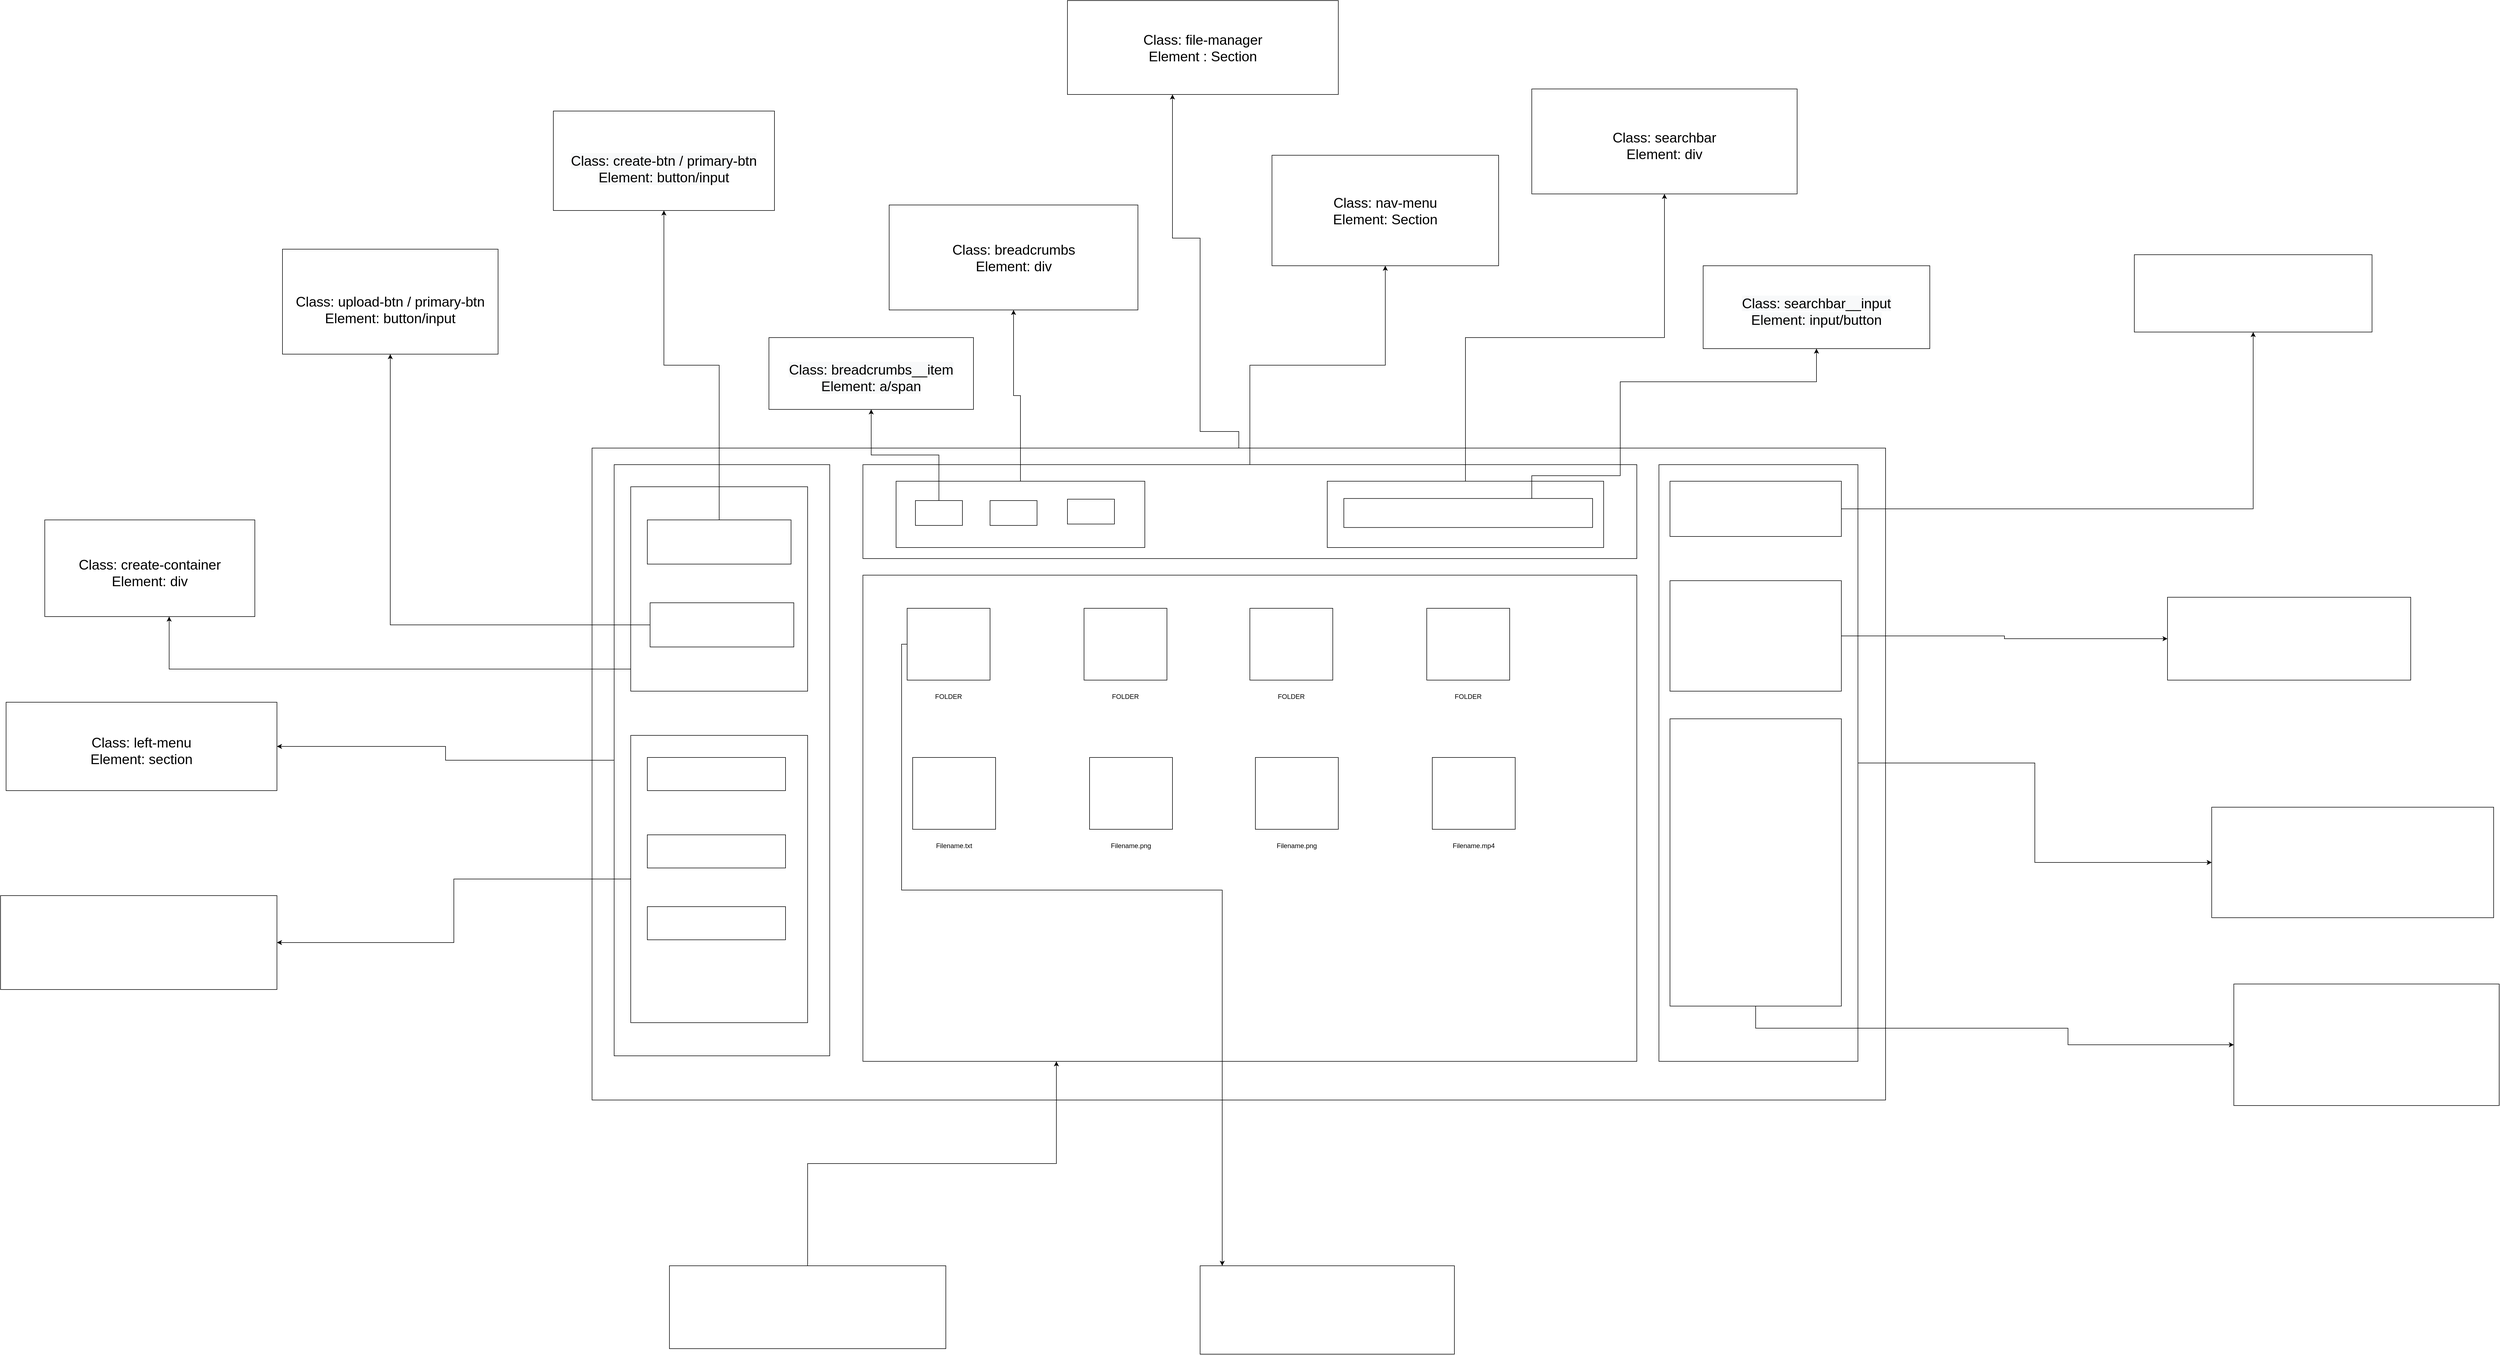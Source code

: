 <mxfile version="18.1.3" type="github">
  <diagram id="mF-xVMla_FzBH1kv6Dqd" name="Page-1">
    <mxGraphModel dx="9191" dy="6950" grid="1" gridSize="10" guides="1" tooltips="1" connect="1" arrows="1" fold="1" page="1" pageScale="1" pageWidth="3300" pageHeight="4681" math="0" shadow="0">
      <root>
        <mxCell id="0" />
        <mxCell id="1" parent="0" />
        <mxCell id="PElz7vEtqk01Eh3gNN9_-1" value="" style="rounded=0;whiteSpace=wrap;html=1;" vertex="1" parent="1">
          <mxGeometry x="660" y="310" width="2340" height="1180" as="geometry" />
        </mxCell>
        <mxCell id="PElz7vEtqk01Eh3gNN9_-43" value="" style="edgeStyle=orthogonalEdgeStyle;rounded=0;orthogonalLoop=1;jettySize=auto;html=1;" edge="1" parent="1" source="PElz7vEtqk01Eh3gNN9_-2" target="PElz7vEtqk01Eh3gNN9_-42">
          <mxGeometry relative="1" as="geometry" />
        </mxCell>
        <mxCell id="PElz7vEtqk01Eh3gNN9_-2" value="" style="rounded=0;whiteSpace=wrap;html=1;" vertex="1" parent="1">
          <mxGeometry x="700" y="340" width="390" height="1070" as="geometry" />
        </mxCell>
        <mxCell id="PElz7vEtqk01Eh3gNN9_-55" value="" style="edgeStyle=orthogonalEdgeStyle;rounded=0;orthogonalLoop=1;jettySize=auto;html=1;" edge="1" parent="1" source="PElz7vEtqk01Eh3gNN9_-3" target="PElz7vEtqk01Eh3gNN9_-54">
          <mxGeometry relative="1" as="geometry" />
        </mxCell>
        <mxCell id="PElz7vEtqk01Eh3gNN9_-72" value="" style="edgeStyle=orthogonalEdgeStyle;rounded=0;orthogonalLoop=1;jettySize=auto;html=1;exitX=0.5;exitY=0;exitDx=0;exitDy=0;" edge="1" parent="1" source="PElz7vEtqk01Eh3gNN9_-1" target="PElz7vEtqk01Eh3gNN9_-71">
          <mxGeometry relative="1" as="geometry">
            <Array as="points">
              <mxPoint x="1830" y="280" />
              <mxPoint x="1760" y="280" />
              <mxPoint x="1760" y="-70" />
              <mxPoint x="1710" y="-70" />
            </Array>
          </mxGeometry>
        </mxCell>
        <mxCell id="PElz7vEtqk01Eh3gNN9_-3" value="" style="rounded=0;whiteSpace=wrap;html=1;" vertex="1" parent="1">
          <mxGeometry x="1150" y="340" width="1400" height="170" as="geometry" />
        </mxCell>
        <mxCell id="PElz7vEtqk01Eh3gNN9_-59" value="" style="edgeStyle=orthogonalEdgeStyle;rounded=0;orthogonalLoop=1;jettySize=auto;html=1;" edge="1" parent="1" source="PElz7vEtqk01Eh3gNN9_-4" target="PElz7vEtqk01Eh3gNN9_-58">
          <mxGeometry relative="1" as="geometry" />
        </mxCell>
        <mxCell id="PElz7vEtqk01Eh3gNN9_-4" value="" style="rounded=0;whiteSpace=wrap;html=1;" vertex="1" parent="1">
          <mxGeometry x="2590" y="340" width="360" height="1080" as="geometry" />
        </mxCell>
        <mxCell id="PElz7vEtqk01Eh3gNN9_-5" value="" style="rounded=0;whiteSpace=wrap;html=1;" vertex="1" parent="1">
          <mxGeometry x="1150" y="540" width="1400" height="880" as="geometry" />
        </mxCell>
        <mxCell id="PElz7vEtqk01Eh3gNN9_-69" value="" style="edgeStyle=orthogonalEdgeStyle;rounded=0;orthogonalLoop=1;jettySize=auto;html=1;" edge="1" parent="1" source="PElz7vEtqk01Eh3gNN9_-6" target="PElz7vEtqk01Eh3gNN9_-68">
          <mxGeometry relative="1" as="geometry">
            <Array as="points">
              <mxPoint x="1220" y="665" />
              <mxPoint x="1220" y="1110" />
              <mxPoint x="1800" y="1110" />
            </Array>
          </mxGeometry>
        </mxCell>
        <mxCell id="PElz7vEtqk01Eh3gNN9_-6" value="" style="rounded=0;whiteSpace=wrap;html=1;" vertex="1" parent="1">
          <mxGeometry x="1230" y="600" width="150" height="130" as="geometry" />
        </mxCell>
        <mxCell id="PElz7vEtqk01Eh3gNN9_-14" value="FOLDER" style="text;html=1;strokeColor=none;fillColor=none;align=center;verticalAlign=middle;whiteSpace=wrap;rounded=0;" vertex="1" parent="1">
          <mxGeometry x="1230" y="740" width="150" height="40" as="geometry" />
        </mxCell>
        <mxCell id="PElz7vEtqk01Eh3gNN9_-15" value="" style="rounded=0;whiteSpace=wrap;html=1;" vertex="1" parent="1">
          <mxGeometry x="1550" y="600" width="150" height="130" as="geometry" />
        </mxCell>
        <mxCell id="PElz7vEtqk01Eh3gNN9_-16" value="FOLDER" style="text;html=1;strokeColor=none;fillColor=none;align=center;verticalAlign=middle;whiteSpace=wrap;rounded=0;" vertex="1" parent="1">
          <mxGeometry x="1550" y="740" width="150" height="40" as="geometry" />
        </mxCell>
        <mxCell id="PElz7vEtqk01Eh3gNN9_-17" value="" style="rounded=0;whiteSpace=wrap;html=1;" vertex="1" parent="1">
          <mxGeometry x="1850" y="600" width="150" height="130" as="geometry" />
        </mxCell>
        <mxCell id="PElz7vEtqk01Eh3gNN9_-18" value="FOLDER" style="text;html=1;strokeColor=none;fillColor=none;align=center;verticalAlign=middle;whiteSpace=wrap;rounded=0;" vertex="1" parent="1">
          <mxGeometry x="1850" y="740" width="150" height="40" as="geometry" />
        </mxCell>
        <mxCell id="PElz7vEtqk01Eh3gNN9_-19" value="" style="rounded=0;whiteSpace=wrap;html=1;" vertex="1" parent="1">
          <mxGeometry x="2170" y="600" width="150" height="130" as="geometry" />
        </mxCell>
        <mxCell id="PElz7vEtqk01Eh3gNN9_-20" value="FOLDER" style="text;html=1;strokeColor=none;fillColor=none;align=center;verticalAlign=middle;whiteSpace=wrap;rounded=0;" vertex="1" parent="1">
          <mxGeometry x="2170" y="740" width="150" height="40" as="geometry" />
        </mxCell>
        <mxCell id="PElz7vEtqk01Eh3gNN9_-21" value="" style="rounded=0;whiteSpace=wrap;html=1;" vertex="1" parent="1">
          <mxGeometry x="1240" y="870" width="150" height="130" as="geometry" />
        </mxCell>
        <mxCell id="PElz7vEtqk01Eh3gNN9_-22" value="Filename.txt" style="text;html=1;strokeColor=none;fillColor=none;align=center;verticalAlign=middle;whiteSpace=wrap;rounded=0;" vertex="1" parent="1">
          <mxGeometry x="1240" y="1010" width="150" height="40" as="geometry" />
        </mxCell>
        <mxCell id="PElz7vEtqk01Eh3gNN9_-23" value="" style="rounded=0;whiteSpace=wrap;html=1;" vertex="1" parent="1">
          <mxGeometry x="1560" y="870" width="150" height="130" as="geometry" />
        </mxCell>
        <mxCell id="PElz7vEtqk01Eh3gNN9_-24" value="Filename.png" style="text;html=1;strokeColor=none;fillColor=none;align=center;verticalAlign=middle;whiteSpace=wrap;rounded=0;" vertex="1" parent="1">
          <mxGeometry x="1560" y="1010" width="150" height="40" as="geometry" />
        </mxCell>
        <mxCell id="PElz7vEtqk01Eh3gNN9_-25" value="" style="rounded=0;whiteSpace=wrap;html=1;" vertex="1" parent="1">
          <mxGeometry x="1860" y="870" width="150" height="130" as="geometry" />
        </mxCell>
        <mxCell id="PElz7vEtqk01Eh3gNN9_-26" value="Filename.png" style="text;html=1;strokeColor=none;fillColor=none;align=center;verticalAlign=middle;whiteSpace=wrap;rounded=0;" vertex="1" parent="1">
          <mxGeometry x="1860" y="1010" width="150" height="40" as="geometry" />
        </mxCell>
        <mxCell id="PElz7vEtqk01Eh3gNN9_-27" value="" style="rounded=0;whiteSpace=wrap;html=1;" vertex="1" parent="1">
          <mxGeometry x="2180" y="870" width="150" height="130" as="geometry" />
        </mxCell>
        <mxCell id="PElz7vEtqk01Eh3gNN9_-28" value="Filename.mp4" style="text;html=1;strokeColor=none;fillColor=none;align=center;verticalAlign=middle;whiteSpace=wrap;rounded=0;" vertex="1" parent="1">
          <mxGeometry x="2180" y="1010" width="150" height="40" as="geometry" />
        </mxCell>
        <mxCell id="PElz7vEtqk01Eh3gNN9_-53" value="" style="edgeStyle=orthogonalEdgeStyle;rounded=0;orthogonalLoop=1;jettySize=auto;html=1;" edge="1" parent="1" source="PElz7vEtqk01Eh3gNN9_-30" target="PElz7vEtqk01Eh3gNN9_-52">
          <mxGeometry relative="1" as="geometry" />
        </mxCell>
        <mxCell id="PElz7vEtqk01Eh3gNN9_-30" value="" style="rounded=0;whiteSpace=wrap;html=1;" vertex="1" parent="1">
          <mxGeometry x="1210" y="370" width="450" height="120" as="geometry" />
        </mxCell>
        <mxCell id="PElz7vEtqk01Eh3gNN9_-57" value="" style="edgeStyle=orthogonalEdgeStyle;rounded=0;orthogonalLoop=1;jettySize=auto;html=1;" edge="1" parent="1" source="PElz7vEtqk01Eh3gNN9_-31" target="PElz7vEtqk01Eh3gNN9_-56">
          <mxGeometry relative="1" as="geometry" />
        </mxCell>
        <mxCell id="PElz7vEtqk01Eh3gNN9_-31" value="" style="rounded=0;whiteSpace=wrap;html=1;" vertex="1" parent="1">
          <mxGeometry x="1990" y="370" width="500" height="120" as="geometry" />
        </mxCell>
        <mxCell id="PElz7vEtqk01Eh3gNN9_-45" value="" style="edgeStyle=orthogonalEdgeStyle;rounded=0;orthogonalLoop=1;jettySize=auto;html=1;" edge="1" parent="1" source="PElz7vEtqk01Eh3gNN9_-32" target="PElz7vEtqk01Eh3gNN9_-44">
          <mxGeometry relative="1" as="geometry">
            <Array as="points">
              <mxPoint x="-105" y="710" />
            </Array>
          </mxGeometry>
        </mxCell>
        <mxCell id="PElz7vEtqk01Eh3gNN9_-32" value="" style="rounded=0;whiteSpace=wrap;html=1;" vertex="1" parent="1">
          <mxGeometry x="730" y="380" width="320" height="370" as="geometry" />
        </mxCell>
        <mxCell id="PElz7vEtqk01Eh3gNN9_-47" value="" style="edgeStyle=orthogonalEdgeStyle;rounded=0;orthogonalLoop=1;jettySize=auto;html=1;" edge="1" parent="1" source="PElz7vEtqk01Eh3gNN9_-33" target="PElz7vEtqk01Eh3gNN9_-46">
          <mxGeometry relative="1" as="geometry" />
        </mxCell>
        <mxCell id="PElz7vEtqk01Eh3gNN9_-33" value="" style="rounded=0;whiteSpace=wrap;html=1;" vertex="1" parent="1">
          <mxGeometry x="730" y="830" width="320" height="520" as="geometry" />
        </mxCell>
        <mxCell id="PElz7vEtqk01Eh3gNN9_-61" value="" style="edgeStyle=orthogonalEdgeStyle;rounded=0;orthogonalLoop=1;jettySize=auto;html=1;" edge="1" parent="1" source="PElz7vEtqk01Eh3gNN9_-34" target="PElz7vEtqk01Eh3gNN9_-60">
          <mxGeometry relative="1" as="geometry" />
        </mxCell>
        <mxCell id="PElz7vEtqk01Eh3gNN9_-34" value="" style="rounded=0;whiteSpace=wrap;html=1;" vertex="1" parent="1">
          <mxGeometry x="2610" y="370" width="310" height="100" as="geometry" />
        </mxCell>
        <mxCell id="PElz7vEtqk01Eh3gNN9_-63" value="" style="edgeStyle=orthogonalEdgeStyle;rounded=0;orthogonalLoop=1;jettySize=auto;html=1;" edge="1" parent="1" source="PElz7vEtqk01Eh3gNN9_-35" target="PElz7vEtqk01Eh3gNN9_-62">
          <mxGeometry relative="1" as="geometry" />
        </mxCell>
        <mxCell id="PElz7vEtqk01Eh3gNN9_-35" value="" style="rounded=0;whiteSpace=wrap;html=1;" vertex="1" parent="1">
          <mxGeometry x="2610" y="550" width="310" height="200" as="geometry" />
        </mxCell>
        <mxCell id="PElz7vEtqk01Eh3gNN9_-65" value="" style="edgeStyle=orthogonalEdgeStyle;rounded=0;orthogonalLoop=1;jettySize=auto;html=1;" edge="1" parent="1" source="PElz7vEtqk01Eh3gNN9_-36" target="PElz7vEtqk01Eh3gNN9_-64">
          <mxGeometry relative="1" as="geometry">
            <Array as="points">
              <mxPoint x="2765" y="1360" />
              <mxPoint x="3330" y="1360" />
            </Array>
          </mxGeometry>
        </mxCell>
        <mxCell id="PElz7vEtqk01Eh3gNN9_-36" value="" style="rounded=0;whiteSpace=wrap;html=1;" vertex="1" parent="1">
          <mxGeometry x="2610" y="800" width="310" height="520" as="geometry" />
        </mxCell>
        <mxCell id="PElz7vEtqk01Eh3gNN9_-37" value="" style="rounded=0;whiteSpace=wrap;html=1;" vertex="1" parent="1">
          <mxGeometry x="760" y="870" width="250" height="60" as="geometry" />
        </mxCell>
        <mxCell id="PElz7vEtqk01Eh3gNN9_-38" value="" style="rounded=0;whiteSpace=wrap;html=1;" vertex="1" parent="1">
          <mxGeometry x="760" y="1010" width="250" height="60" as="geometry" />
        </mxCell>
        <mxCell id="PElz7vEtqk01Eh3gNN9_-39" value="" style="rounded=0;whiteSpace=wrap;html=1;" vertex="1" parent="1">
          <mxGeometry x="760" y="1140" width="250" height="60" as="geometry" />
        </mxCell>
        <mxCell id="PElz7vEtqk01Eh3gNN9_-49" value="" style="edgeStyle=orthogonalEdgeStyle;rounded=0;orthogonalLoop=1;jettySize=auto;html=1;" edge="1" parent="1" source="PElz7vEtqk01Eh3gNN9_-40" target="PElz7vEtqk01Eh3gNN9_-48">
          <mxGeometry relative="1" as="geometry" />
        </mxCell>
        <mxCell id="PElz7vEtqk01Eh3gNN9_-40" value="" style="rounded=0;whiteSpace=wrap;html=1;" vertex="1" parent="1">
          <mxGeometry x="760" y="440" width="260" height="80" as="geometry" />
        </mxCell>
        <mxCell id="PElz7vEtqk01Eh3gNN9_-51" value="" style="edgeStyle=orthogonalEdgeStyle;rounded=0;orthogonalLoop=1;jettySize=auto;html=1;" edge="1" parent="1" source="PElz7vEtqk01Eh3gNN9_-41" target="PElz7vEtqk01Eh3gNN9_-50">
          <mxGeometry relative="1" as="geometry" />
        </mxCell>
        <mxCell id="PElz7vEtqk01Eh3gNN9_-41" value="" style="rounded=0;whiteSpace=wrap;html=1;" vertex="1" parent="1">
          <mxGeometry x="765" y="590" width="260" height="80" as="geometry" />
        </mxCell>
        <mxCell id="PElz7vEtqk01Eh3gNN9_-42" value="&lt;br style=&quot;&quot;&gt;&lt;span style=&quot;font-size: 25px;&quot;&gt;Class: left-menu&lt;/span&gt;&lt;br style=&quot;font-size: 25px;&quot;&gt;&lt;span style=&quot;font-size: 25px;&quot;&gt;Element: section&lt;/span&gt;" style="whiteSpace=wrap;html=1;rounded=0;" vertex="1" parent="1">
          <mxGeometry x="-400" y="770" width="490" height="160" as="geometry" />
        </mxCell>
        <mxCell id="PElz7vEtqk01Eh3gNN9_-44" value="&lt;br style=&quot;&quot;&gt;&lt;span style=&quot;font-size: 25px;&quot;&gt;Class: create-container&lt;/span&gt;&lt;br style=&quot;font-size: 25px;&quot;&gt;&lt;span style=&quot;font-size: 25px;&quot;&gt;Element: div&lt;/span&gt;" style="whiteSpace=wrap;html=1;rounded=0;" vertex="1" parent="1">
          <mxGeometry x="-330" y="440" width="380" height="175" as="geometry" />
        </mxCell>
        <mxCell id="PElz7vEtqk01Eh3gNN9_-46" value="" style="whiteSpace=wrap;html=1;rounded=0;" vertex="1" parent="1">
          <mxGeometry x="-410" y="1120" width="500" height="170" as="geometry" />
        </mxCell>
        <mxCell id="PElz7vEtqk01Eh3gNN9_-48" value="&lt;br&gt;&lt;br style=&quot;color: rgb(0, 0, 0); font-family: Helvetica; font-size: 12px; font-style: normal; font-variant-ligatures: normal; font-variant-caps: normal; font-weight: 400; letter-spacing: normal; orphans: 2; text-align: center; text-indent: 0px; text-transform: none; widows: 2; word-spacing: 0px; -webkit-text-stroke-width: 0px; background-color: rgb(248, 249, 250); text-decoration-thickness: initial; text-decoration-style: initial; text-decoration-color: initial;&quot;&gt;&lt;span style=&quot;color: rgb(0, 0, 0); font-family: Helvetica; font-style: normal; font-variant-ligatures: normal; font-variant-caps: normal; font-weight: 400; letter-spacing: normal; orphans: 2; text-align: center; text-indent: 0px; text-transform: none; widows: 2; word-spacing: 0px; -webkit-text-stroke-width: 0px; background-color: rgb(248, 249, 250); text-decoration-thickness: initial; text-decoration-style: initial; text-decoration-color: initial; font-size: 25px;&quot;&gt;Class: create-btn / primary-btn&lt;/span&gt;&lt;br style=&quot;color: rgb(0, 0, 0); font-family: Helvetica; font-style: normal; font-variant-ligatures: normal; font-variant-caps: normal; font-weight: 400; letter-spacing: normal; orphans: 2; text-align: center; text-indent: 0px; text-transform: none; widows: 2; word-spacing: 0px; -webkit-text-stroke-width: 0px; background-color: rgb(248, 249, 250); text-decoration-thickness: initial; text-decoration-style: initial; text-decoration-color: initial; font-size: 25px;&quot;&gt;&lt;span style=&quot;color: rgb(0, 0, 0); font-family: Helvetica; font-style: normal; font-variant-ligatures: normal; font-variant-caps: normal; font-weight: 400; letter-spacing: normal; orphans: 2; text-align: center; text-indent: 0px; text-transform: none; widows: 2; word-spacing: 0px; -webkit-text-stroke-width: 0px; background-color: rgb(248, 249, 250); text-decoration-thickness: initial; text-decoration-style: initial; text-decoration-color: initial; font-size: 25px;&quot;&gt;Element: button/input&lt;/span&gt;" style="whiteSpace=wrap;html=1;rounded=0;" vertex="1" parent="1">
          <mxGeometry x="590" y="-300" width="400" height="180" as="geometry" />
        </mxCell>
        <mxCell id="PElz7vEtqk01Eh3gNN9_-50" value="&lt;br style=&quot;&quot;&gt;&lt;br style=&quot;&quot;&gt;&lt;span style=&quot;font-size: 25px;&quot;&gt;Class: upload-btn / primary-btn&lt;/span&gt;&lt;br style=&quot;font-size: 25px;&quot;&gt;&lt;span style=&quot;font-size: 25px;&quot;&gt;Element: button/input&lt;/span&gt;" style="whiteSpace=wrap;html=1;rounded=0;" vertex="1" parent="1">
          <mxGeometry x="100" y="-50" width="390" height="190" as="geometry" />
        </mxCell>
        <mxCell id="PElz7vEtqk01Eh3gNN9_-52" value="&lt;span style=&quot;font-size: 25px;&quot;&gt;Class: breadcrumbs&lt;/span&gt;&lt;br style=&quot;font-size: 25px;&quot;&gt;&lt;span style=&quot;font-size: 25px;&quot;&gt;Element: div&lt;/span&gt;" style="whiteSpace=wrap;html=1;rounded=0;" vertex="1" parent="1">
          <mxGeometry x="1197.5" y="-130" width="450" height="190" as="geometry" />
        </mxCell>
        <mxCell id="PElz7vEtqk01Eh3gNN9_-54" value="&lt;font style=&quot;font-size: 25px;&quot;&gt;Class: nav-menu&lt;br&gt;Element: Section&lt;br&gt;&lt;/font&gt;" style="whiteSpace=wrap;html=1;rounded=0;" vertex="1" parent="1">
          <mxGeometry x="1890" y="-220" width="410" height="200" as="geometry" />
        </mxCell>
        <mxCell id="PElz7vEtqk01Eh3gNN9_-56" value="&lt;br&gt;&lt;span style=&quot;font-size: 25px;&quot;&gt;Class: searchbar&lt;/span&gt;&lt;br style=&quot;font-size: 25px;&quot;&gt;&lt;span style=&quot;font-size: 25px;&quot;&gt;Element: div&lt;/span&gt;" style="whiteSpace=wrap;html=1;rounded=0;" vertex="1" parent="1">
          <mxGeometry x="2360" y="-340" width="480" height="190" as="geometry" />
        </mxCell>
        <mxCell id="PElz7vEtqk01Eh3gNN9_-58" value="" style="whiteSpace=wrap;html=1;rounded=0;" vertex="1" parent="1">
          <mxGeometry x="3590" y="960" width="510" height="200" as="geometry" />
        </mxCell>
        <mxCell id="PElz7vEtqk01Eh3gNN9_-60" value="" style="whiteSpace=wrap;html=1;rounded=0;" vertex="1" parent="1">
          <mxGeometry x="3450" y="-40" width="430" height="140" as="geometry" />
        </mxCell>
        <mxCell id="PElz7vEtqk01Eh3gNN9_-62" value="" style="whiteSpace=wrap;html=1;rounded=0;" vertex="1" parent="1">
          <mxGeometry x="3510" y="580" width="440" height="150" as="geometry" />
        </mxCell>
        <mxCell id="PElz7vEtqk01Eh3gNN9_-64" value="" style="whiteSpace=wrap;html=1;rounded=0;" vertex="1" parent="1">
          <mxGeometry x="3630" y="1280" width="480" height="220" as="geometry" />
        </mxCell>
        <mxCell id="PElz7vEtqk01Eh3gNN9_-67" style="edgeStyle=orthogonalEdgeStyle;rounded=0;orthogonalLoop=1;jettySize=auto;html=1;entryX=0.25;entryY=1;entryDx=0;entryDy=0;" edge="1" parent="1" source="PElz7vEtqk01Eh3gNN9_-66" target="PElz7vEtqk01Eh3gNN9_-5">
          <mxGeometry relative="1" as="geometry" />
        </mxCell>
        <mxCell id="PElz7vEtqk01Eh3gNN9_-66" value="" style="rounded=0;whiteSpace=wrap;html=1;" vertex="1" parent="1">
          <mxGeometry x="800" y="1790" width="500" height="150" as="geometry" />
        </mxCell>
        <mxCell id="PElz7vEtqk01Eh3gNN9_-68" value="" style="whiteSpace=wrap;html=1;rounded=0;" vertex="1" parent="1">
          <mxGeometry x="1760" y="1790" width="460" height="160" as="geometry" />
        </mxCell>
        <mxCell id="PElz7vEtqk01Eh3gNN9_-71" value="&lt;font style=&quot;font-size: 25px;&quot;&gt;Class: file-manager&lt;br&gt;Element : Section&lt;br&gt;&lt;/font&gt;" style="whiteSpace=wrap;html=1;rounded=0;" vertex="1" parent="1">
          <mxGeometry x="1520" y="-500" width="490" height="170" as="geometry" />
        </mxCell>
        <mxCell id="PElz7vEtqk01Eh3gNN9_-79" value="" style="edgeStyle=orthogonalEdgeStyle;rounded=0;orthogonalLoop=1;jettySize=auto;html=1;" edge="1" parent="1" source="PElz7vEtqk01Eh3gNN9_-74" target="PElz7vEtqk01Eh3gNN9_-78">
          <mxGeometry relative="1" as="geometry" />
        </mxCell>
        <mxCell id="PElz7vEtqk01Eh3gNN9_-74" value="" style="rounded=0;whiteSpace=wrap;html=1;" vertex="1" parent="1">
          <mxGeometry x="1245" y="405" width="85" height="45" as="geometry" />
        </mxCell>
        <mxCell id="PElz7vEtqk01Eh3gNN9_-75" value="" style="rounded=0;whiteSpace=wrap;html=1;" vertex="1" parent="1">
          <mxGeometry x="1380" y="405" width="85" height="45" as="geometry" />
        </mxCell>
        <mxCell id="PElz7vEtqk01Eh3gNN9_-76" value="" style="rounded=0;whiteSpace=wrap;html=1;" vertex="1" parent="1">
          <mxGeometry x="1520" y="402.5" width="85" height="45" as="geometry" />
        </mxCell>
        <mxCell id="PElz7vEtqk01Eh3gNN9_-81" value="" style="edgeStyle=orthogonalEdgeStyle;rounded=0;orthogonalLoop=1;jettySize=auto;html=1;" edge="1" parent="1" source="PElz7vEtqk01Eh3gNN9_-77" target="PElz7vEtqk01Eh3gNN9_-80">
          <mxGeometry relative="1" as="geometry">
            <Array as="points">
              <mxPoint x="2360" y="360" />
              <mxPoint x="2520" y="360" />
              <mxPoint x="2520" y="190" />
            </Array>
          </mxGeometry>
        </mxCell>
        <mxCell id="PElz7vEtqk01Eh3gNN9_-77" value="" style="rounded=0;whiteSpace=wrap;html=1;" vertex="1" parent="1">
          <mxGeometry x="2020" y="401.25" width="450" height="52.5" as="geometry" />
        </mxCell>
        <mxCell id="PElz7vEtqk01Eh3gNN9_-78" value="&lt;br&gt;&lt;span style=&quot;color: rgb(0, 0, 0); font-family: Helvetica; font-style: normal; font-variant-ligatures: normal; font-variant-caps: normal; font-weight: 400; letter-spacing: normal; orphans: 2; text-align: center; text-indent: 0px; text-transform: none; widows: 2; word-spacing: 0px; -webkit-text-stroke-width: 0px; background-color: rgb(248, 249, 250); text-decoration-thickness: initial; text-decoration-style: initial; text-decoration-color: initial; font-size: 25px;&quot;&gt;Class: breadcrumbs__item&lt;/span&gt;&lt;br style=&quot;color: rgb(0, 0, 0); font-family: Helvetica; font-style: normal; font-variant-ligatures: normal; font-variant-caps: normal; font-weight: 400; letter-spacing: normal; orphans: 2; text-align: center; text-indent: 0px; text-transform: none; widows: 2; word-spacing: 0px; -webkit-text-stroke-width: 0px; background-color: rgb(248, 249, 250); text-decoration-thickness: initial; text-decoration-style: initial; text-decoration-color: initial; font-size: 25px;&quot;&gt;&lt;span style=&quot;color: rgb(0, 0, 0); font-family: Helvetica; font-style: normal; font-variant-ligatures: normal; font-variant-caps: normal; font-weight: 400; letter-spacing: normal; orphans: 2; text-align: center; text-indent: 0px; text-transform: none; widows: 2; word-spacing: 0px; -webkit-text-stroke-width: 0px; background-color: rgb(248, 249, 250); text-decoration-thickness: initial; text-decoration-style: initial; text-decoration-color: initial; font-size: 25px;&quot;&gt;Element: a/span&lt;/span&gt;" style="rounded=0;whiteSpace=wrap;html=1;" vertex="1" parent="1">
          <mxGeometry x="980" y="110" width="370" height="130" as="geometry" />
        </mxCell>
        <mxCell id="PElz7vEtqk01Eh3gNN9_-80" value="&lt;br&gt;&lt;span style=&quot;color: rgb(0, 0, 0); font-family: Helvetica; font-size: 25px; font-style: normal; font-variant-ligatures: normal; font-variant-caps: normal; font-weight: 400; letter-spacing: normal; orphans: 2; text-align: center; text-indent: 0px; text-transform: none; widows: 2; word-spacing: 0px; -webkit-text-stroke-width: 0px; background-color: rgb(248, 249, 250); text-decoration-thickness: initial; text-decoration-style: initial; text-decoration-color: initial; float: none; display: inline !important;&quot;&gt;Class: searchbar__input&lt;/span&gt;&lt;br style=&quot;color: rgb(0, 0, 0); font-family: Helvetica; font-size: 25px; font-style: normal; font-variant-ligatures: normal; font-variant-caps: normal; font-weight: 400; letter-spacing: normal; orphans: 2; text-align: center; text-indent: 0px; text-transform: none; widows: 2; word-spacing: 0px; -webkit-text-stroke-width: 0px; background-color: rgb(248, 249, 250); text-decoration-thickness: initial; text-decoration-style: initial; text-decoration-color: initial;&quot;&gt;&lt;span style=&quot;color: rgb(0, 0, 0); font-family: Helvetica; font-size: 25px; font-style: normal; font-variant-ligatures: normal; font-variant-caps: normal; font-weight: 400; letter-spacing: normal; orphans: 2; text-align: center; text-indent: 0px; text-transform: none; widows: 2; word-spacing: 0px; -webkit-text-stroke-width: 0px; background-color: rgb(248, 249, 250); text-decoration-thickness: initial; text-decoration-style: initial; text-decoration-color: initial; float: none; display: inline !important;&quot;&gt;Element: input/button&lt;/span&gt;" style="whiteSpace=wrap;html=1;rounded=0;" vertex="1" parent="1">
          <mxGeometry x="2670" y="-20" width="410" height="150" as="geometry" />
        </mxCell>
      </root>
    </mxGraphModel>
  </diagram>
</mxfile>
